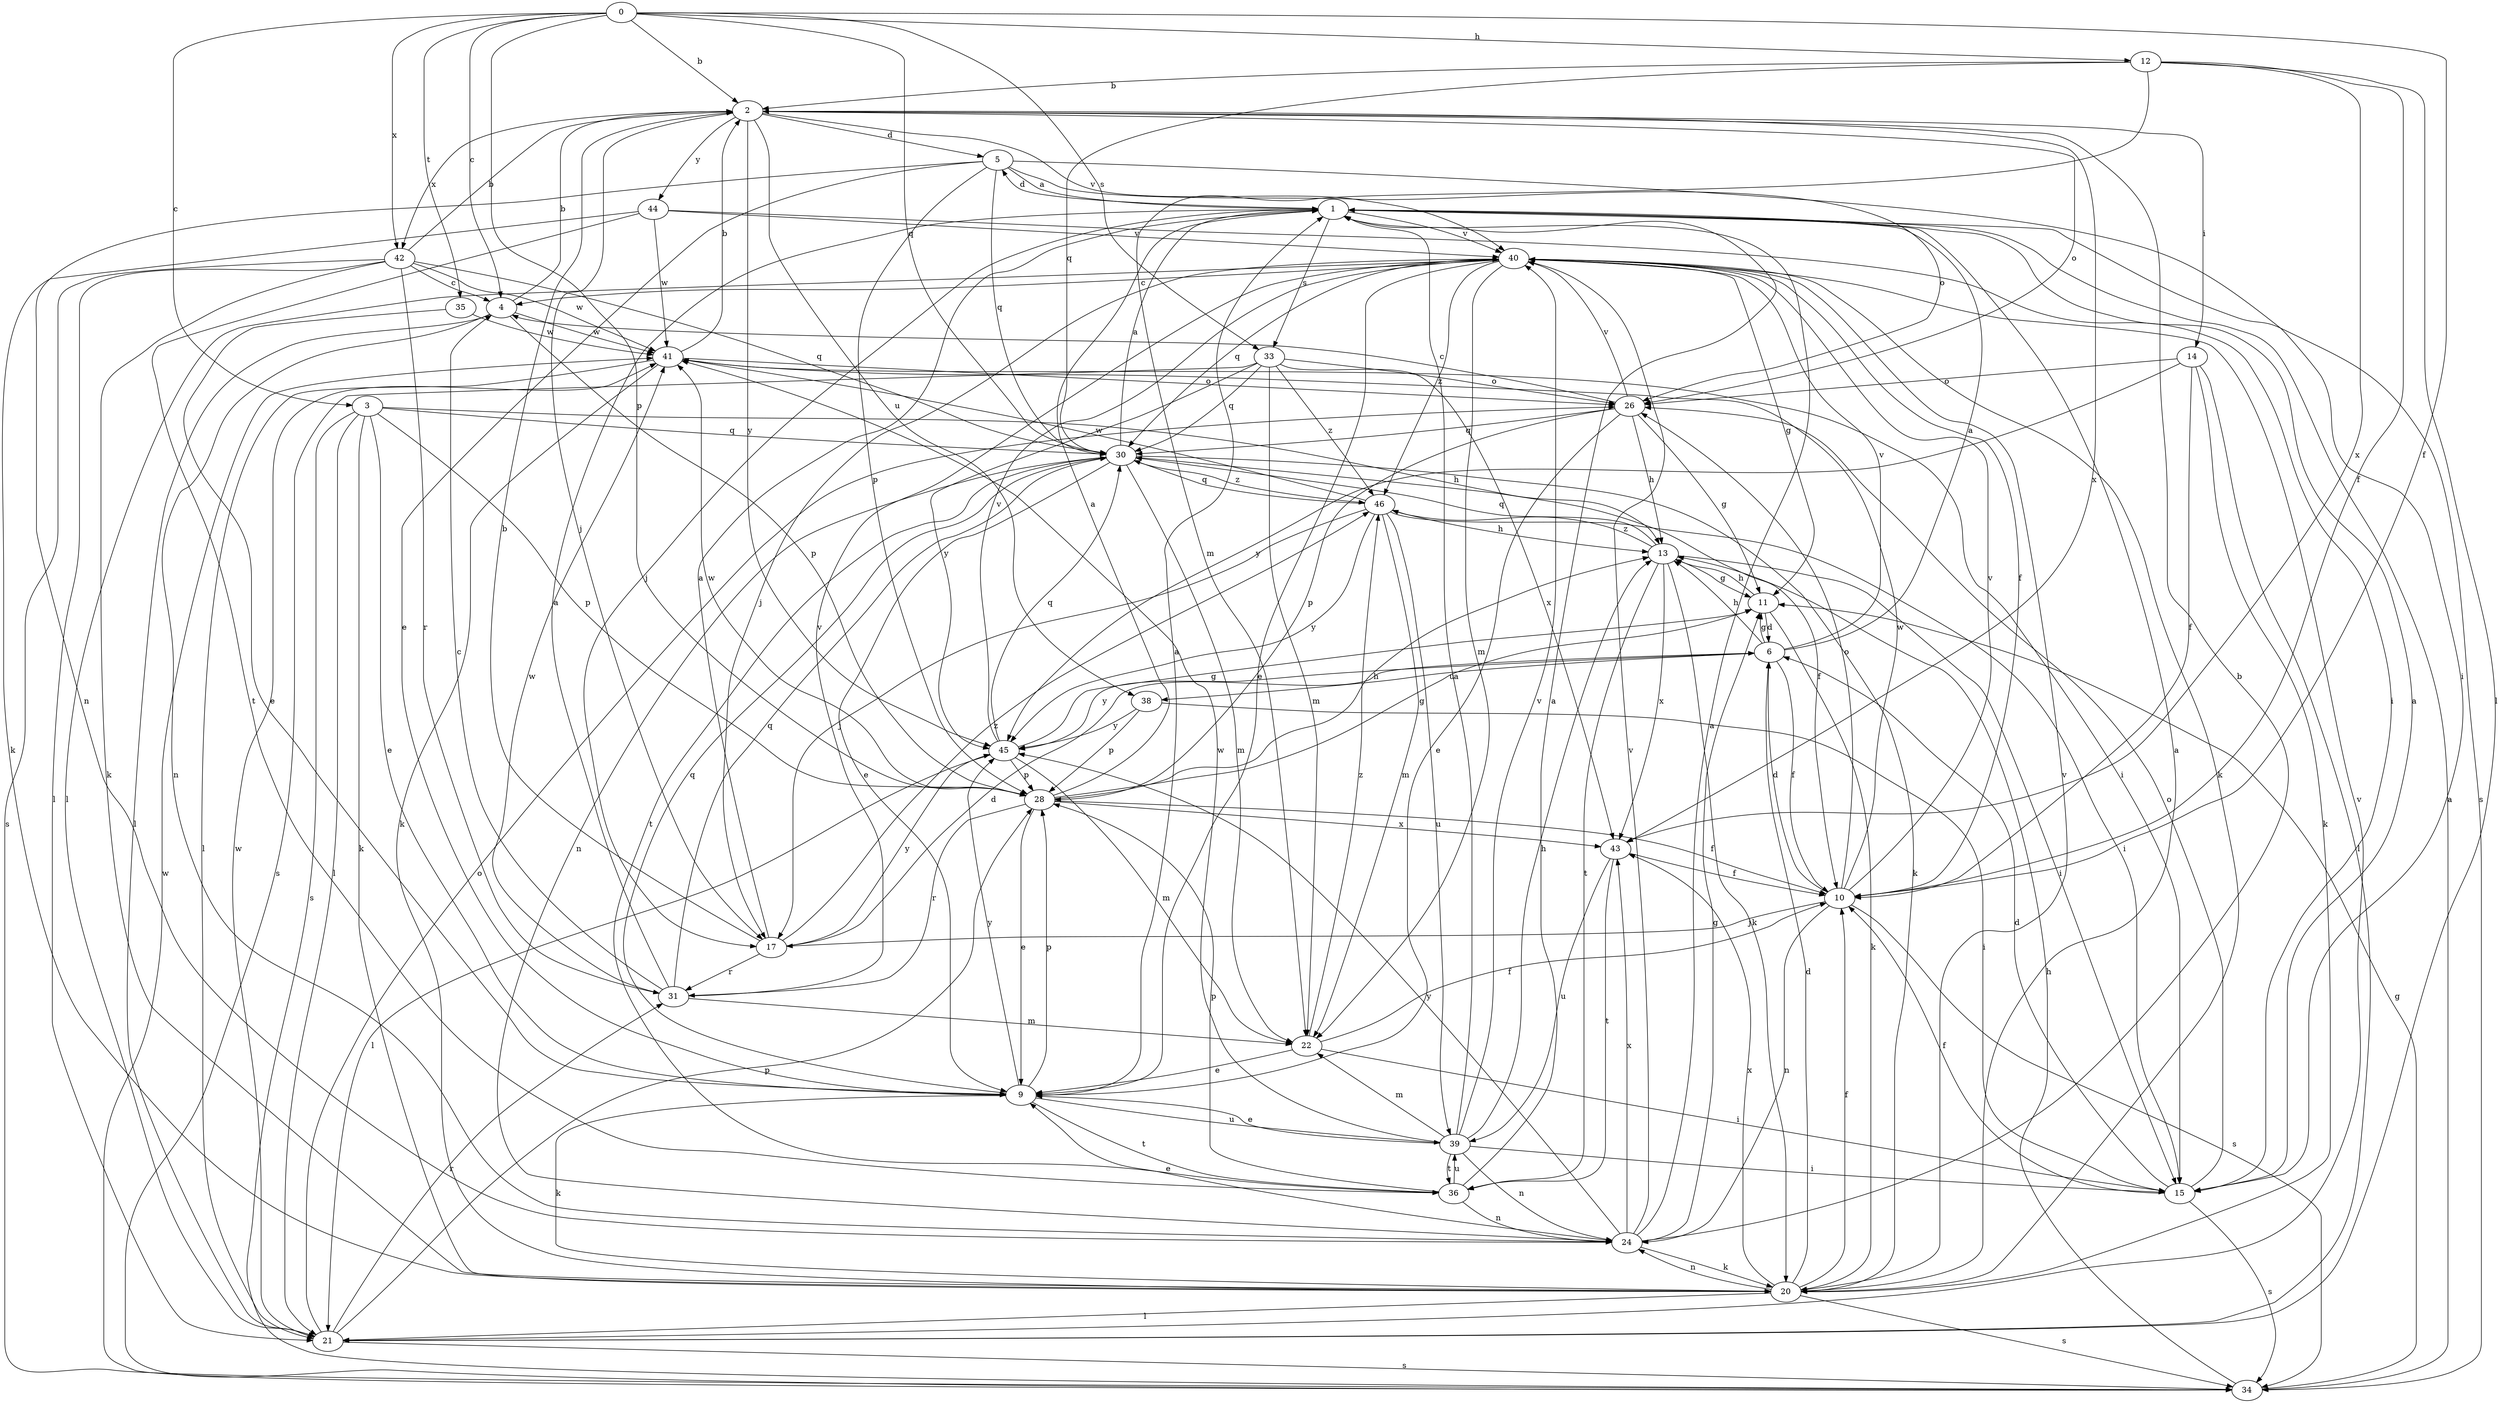strict digraph  {
0;
1;
2;
3;
4;
5;
6;
9;
10;
11;
12;
13;
14;
15;
17;
20;
21;
22;
24;
26;
28;
30;
31;
33;
34;
35;
36;
38;
39;
40;
41;
42;
43;
44;
45;
46;
0 -> 2  [label=b];
0 -> 3  [label=c];
0 -> 4  [label=c];
0 -> 10  [label=f];
0 -> 12  [label=h];
0 -> 28  [label=p];
0 -> 30  [label=q];
0 -> 33  [label=s];
0 -> 35  [label=t];
0 -> 42  [label=x];
1 -> 5  [label=d];
1 -> 17  [label=j];
1 -> 33  [label=s];
1 -> 34  [label=s];
1 -> 40  [label=v];
2 -> 5  [label=d];
2 -> 14  [label=i];
2 -> 17  [label=j];
2 -> 26  [label=o];
2 -> 38  [label=u];
2 -> 40  [label=v];
2 -> 42  [label=x];
2 -> 43  [label=x];
2 -> 44  [label=y];
2 -> 45  [label=y];
3 -> 9  [label=e];
3 -> 13  [label=h];
3 -> 20  [label=k];
3 -> 21  [label=l];
3 -> 28  [label=p];
3 -> 30  [label=q];
3 -> 34  [label=s];
4 -> 2  [label=b];
4 -> 21  [label=l];
4 -> 24  [label=n];
4 -> 28  [label=p];
4 -> 41  [label=w];
5 -> 1  [label=a];
5 -> 9  [label=e];
5 -> 15  [label=i];
5 -> 24  [label=n];
5 -> 26  [label=o];
5 -> 28  [label=p];
5 -> 30  [label=q];
6 -> 1  [label=a];
6 -> 10  [label=f];
6 -> 11  [label=g];
6 -> 13  [label=h];
6 -> 38  [label=u];
6 -> 40  [label=v];
6 -> 45  [label=y];
9 -> 1  [label=a];
9 -> 20  [label=k];
9 -> 28  [label=p];
9 -> 30  [label=q];
9 -> 36  [label=t];
9 -> 39  [label=u];
9 -> 45  [label=y];
10 -> 6  [label=d];
10 -> 17  [label=j];
10 -> 24  [label=n];
10 -> 26  [label=o];
10 -> 34  [label=s];
10 -> 40  [label=v];
10 -> 41  [label=w];
11 -> 6  [label=d];
11 -> 13  [label=h];
11 -> 20  [label=k];
12 -> 2  [label=b];
12 -> 10  [label=f];
12 -> 21  [label=l];
12 -> 22  [label=m];
12 -> 30  [label=q];
12 -> 43  [label=x];
13 -> 11  [label=g];
13 -> 15  [label=i];
13 -> 20  [label=k];
13 -> 30  [label=q];
13 -> 36  [label=t];
13 -> 43  [label=x];
13 -> 46  [label=z];
14 -> 10  [label=f];
14 -> 20  [label=k];
14 -> 21  [label=l];
14 -> 26  [label=o];
14 -> 45  [label=y];
15 -> 1  [label=a];
15 -> 6  [label=d];
15 -> 10  [label=f];
15 -> 26  [label=o];
15 -> 34  [label=s];
17 -> 1  [label=a];
17 -> 2  [label=b];
17 -> 6  [label=d];
17 -> 31  [label=r];
17 -> 45  [label=y];
17 -> 46  [label=z];
20 -> 1  [label=a];
20 -> 6  [label=d];
20 -> 10  [label=f];
20 -> 21  [label=l];
20 -> 24  [label=n];
20 -> 34  [label=s];
20 -> 40  [label=v];
20 -> 43  [label=x];
21 -> 26  [label=o];
21 -> 28  [label=p];
21 -> 31  [label=r];
21 -> 34  [label=s];
21 -> 40  [label=v];
21 -> 41  [label=w];
22 -> 9  [label=e];
22 -> 10  [label=f];
22 -> 15  [label=i];
22 -> 46  [label=z];
24 -> 1  [label=a];
24 -> 2  [label=b];
24 -> 9  [label=e];
24 -> 11  [label=g];
24 -> 20  [label=k];
24 -> 40  [label=v];
24 -> 43  [label=x];
24 -> 45  [label=y];
26 -> 4  [label=c];
26 -> 9  [label=e];
26 -> 11  [label=g];
26 -> 13  [label=h];
26 -> 28  [label=p];
26 -> 30  [label=q];
26 -> 40  [label=v];
28 -> 1  [label=a];
28 -> 9  [label=e];
28 -> 10  [label=f];
28 -> 11  [label=g];
28 -> 13  [label=h];
28 -> 31  [label=r];
28 -> 41  [label=w];
28 -> 43  [label=x];
30 -> 1  [label=a];
30 -> 9  [label=e];
30 -> 10  [label=f];
30 -> 20  [label=k];
30 -> 22  [label=m];
30 -> 24  [label=n];
30 -> 36  [label=t];
30 -> 46  [label=z];
31 -> 1  [label=a];
31 -> 4  [label=c];
31 -> 22  [label=m];
31 -> 30  [label=q];
31 -> 40  [label=v];
31 -> 41  [label=w];
33 -> 22  [label=m];
33 -> 26  [label=o];
33 -> 30  [label=q];
33 -> 34  [label=s];
33 -> 43  [label=x];
33 -> 45  [label=y];
33 -> 46  [label=z];
34 -> 1  [label=a];
34 -> 11  [label=g];
34 -> 13  [label=h];
34 -> 41  [label=w];
35 -> 9  [label=e];
35 -> 41  [label=w];
36 -> 1  [label=a];
36 -> 24  [label=n];
36 -> 28  [label=p];
36 -> 39  [label=u];
38 -> 15  [label=i];
38 -> 28  [label=p];
38 -> 45  [label=y];
39 -> 1  [label=a];
39 -> 9  [label=e];
39 -> 13  [label=h];
39 -> 15  [label=i];
39 -> 22  [label=m];
39 -> 24  [label=n];
39 -> 36  [label=t];
39 -> 40  [label=v];
39 -> 41  [label=w];
40 -> 4  [label=c];
40 -> 9  [label=e];
40 -> 10  [label=f];
40 -> 11  [label=g];
40 -> 17  [label=j];
40 -> 20  [label=k];
40 -> 21  [label=l];
40 -> 22  [label=m];
40 -> 30  [label=q];
40 -> 46  [label=z];
41 -> 2  [label=b];
41 -> 15  [label=i];
41 -> 20  [label=k];
41 -> 21  [label=l];
41 -> 26  [label=o];
42 -> 2  [label=b];
42 -> 4  [label=c];
42 -> 20  [label=k];
42 -> 21  [label=l];
42 -> 30  [label=q];
42 -> 31  [label=r];
42 -> 34  [label=s];
42 -> 41  [label=w];
43 -> 10  [label=f];
43 -> 36  [label=t];
43 -> 39  [label=u];
44 -> 15  [label=i];
44 -> 20  [label=k];
44 -> 36  [label=t];
44 -> 40  [label=v];
44 -> 41  [label=w];
45 -> 11  [label=g];
45 -> 21  [label=l];
45 -> 22  [label=m];
45 -> 28  [label=p];
45 -> 30  [label=q];
45 -> 40  [label=v];
46 -> 13  [label=h];
46 -> 15  [label=i];
46 -> 17  [label=j];
46 -> 22  [label=m];
46 -> 30  [label=q];
46 -> 39  [label=u];
46 -> 41  [label=w];
46 -> 45  [label=y];
}
